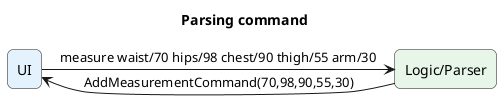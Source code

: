 @startuml
' ===== Parsing command =====
title Parsing command

skinparam shadowing false
skinparam defaultFontName Arial
skinparam rectangle {
  RoundCorner 12
  FontSize 14
}

rectangle "UI" as UI #E3F2FD
rectangle "Logic/Parser" as P #E8F5E9

UI -right-> P : measure waist/70 hips/98 chest/90 thigh/55 arm/30
P -left-> UI  : AddMeasurementCommand(70,98,90,55,30)

@enduml
